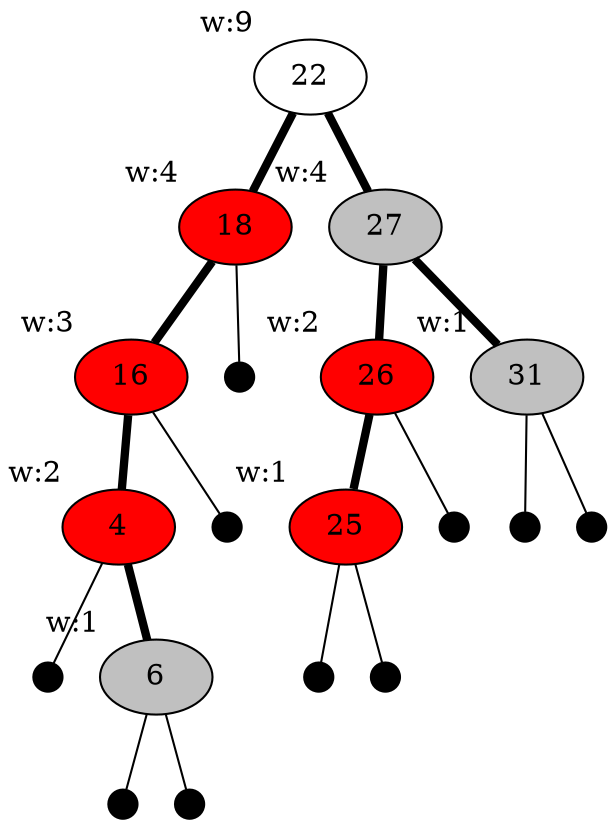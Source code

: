 digraph {
  edge [
    arrowhead="none"
  ];
  "4" [label="22",xlabel="w:9",style=filled,fillcolor=white];
  "3" [label="18",xlabel="w:4",style=filled,fillcolor=red];
  "4" -> "3" [penwidth=4];
  "1" [label="16",xlabel="w:3",style=filled,fillcolor=red];
  "3" -> "1" [penwidth=4];
  "2" [label="4",xlabel="w:2",style=filled,fillcolor=red];
  "1" -> "2" [penwidth=4];
   "10" [label="",shape=circle,style=filled,width=0.2,height=0.2,fillcolor=black,fontcolor=white];
   "2" -> "10";
  "7" [label="6",xlabel="w:1",style=filled,fillcolor=grey];
  "2" -> "7" [penwidth=4];
   "11" [label="",shape=circle,style=filled,width=0.2,height=0.2,fillcolor=black,fontcolor=white];
   "7" -> "11";
   "12" [label="",shape=circle,style=filled,width=0.2,height=0.2,fillcolor=black,fontcolor=white];
   "7" -> "12";
   "13" [label="",shape=circle,style=filled,width=0.2,height=0.2,fillcolor=black,fontcolor=white];
   "1" -> "13";
   "14" [label="",shape=circle,style=filled,width=0.2,height=0.2,fillcolor=black,fontcolor=white];
   "3" -> "14";
  "5" [label="27",xlabel="w:4",style=filled,fillcolor=grey];
  "4" -> "5" [penwidth=4];
  "8" [label="26",xlabel="w:2",style=filled,fillcolor=red];
  "5" -> "8" [penwidth=4];
  "9" [label="25",xlabel="w:1",style=filled,fillcolor=red];
  "8" -> "9" [penwidth=4];
   "15" [label="",shape=circle,style=filled,width=0.2,height=0.2,fillcolor=black,fontcolor=white];
   "9" -> "15";
   "16" [label="",shape=circle,style=filled,width=0.2,height=0.2,fillcolor=black,fontcolor=white];
   "9" -> "16";
   "17" [label="",shape=circle,style=filled,width=0.2,height=0.2,fillcolor=black,fontcolor=white];
   "8" -> "17";
  "6" [label="31",xlabel="w:1",style=filled,fillcolor=grey];
  "5" -> "6" [penwidth=4];
   "18" [label="",shape=circle,style=filled,width=0.2,height=0.2,fillcolor=black,fontcolor=white];
   "6" -> "18";
   "19" [label="",shape=circle,style=filled,width=0.2,height=0.2,fillcolor=black,fontcolor=white];
   "6" -> "19";
}
